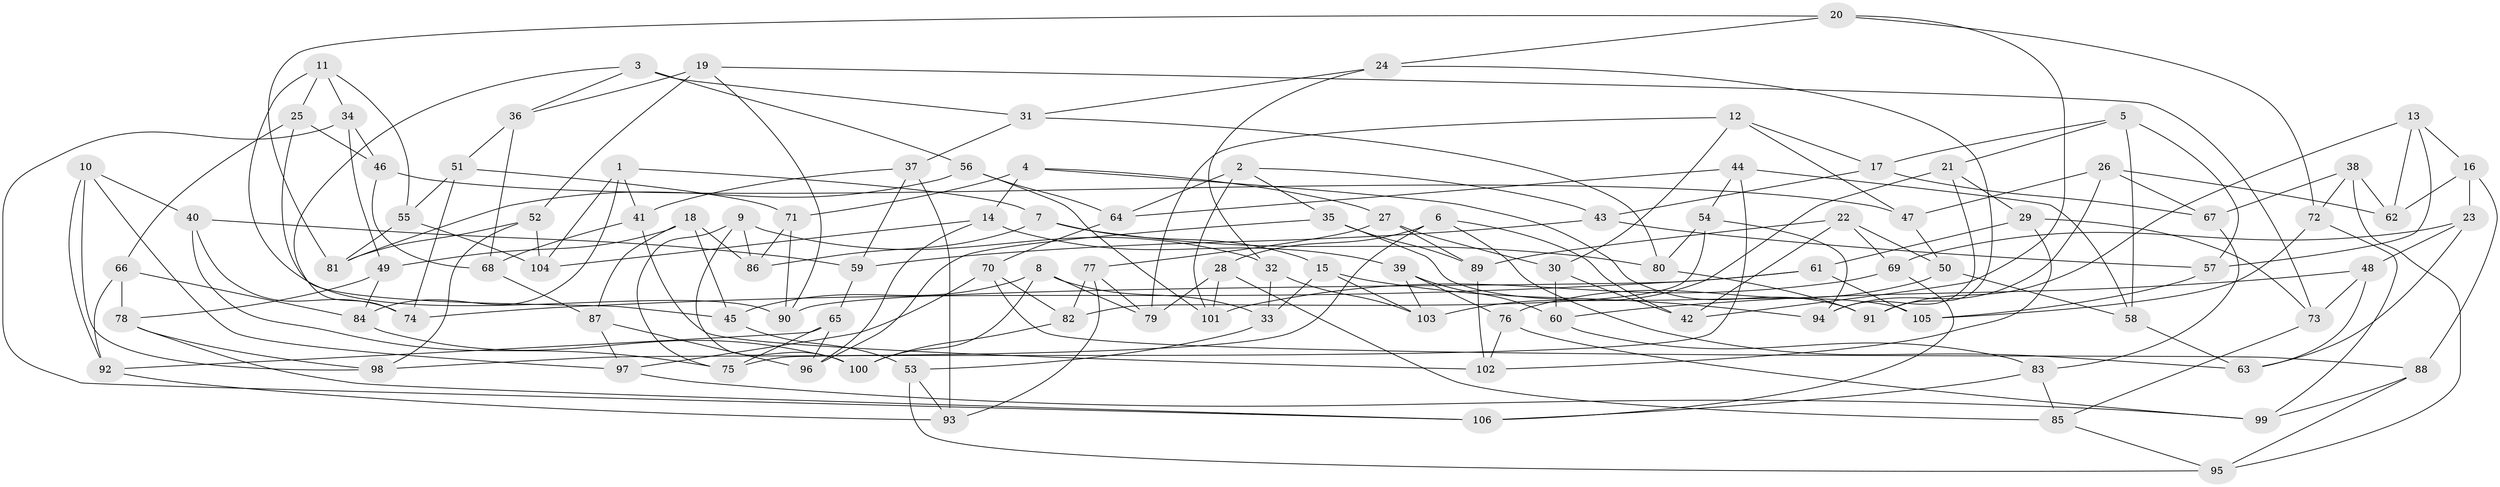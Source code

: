 // coarse degree distribution, {6: 0.546875, 5: 0.109375, 4: 0.328125, 3: 0.015625}
// Generated by graph-tools (version 1.1) at 2025/52/02/27/25 19:52:30]
// undirected, 106 vertices, 212 edges
graph export_dot {
graph [start="1"]
  node [color=gray90,style=filled];
  1;
  2;
  3;
  4;
  5;
  6;
  7;
  8;
  9;
  10;
  11;
  12;
  13;
  14;
  15;
  16;
  17;
  18;
  19;
  20;
  21;
  22;
  23;
  24;
  25;
  26;
  27;
  28;
  29;
  30;
  31;
  32;
  33;
  34;
  35;
  36;
  37;
  38;
  39;
  40;
  41;
  42;
  43;
  44;
  45;
  46;
  47;
  48;
  49;
  50;
  51;
  52;
  53;
  54;
  55;
  56;
  57;
  58;
  59;
  60;
  61;
  62;
  63;
  64;
  65;
  66;
  67;
  68;
  69;
  70;
  71;
  72;
  73;
  74;
  75;
  76;
  77;
  78;
  79;
  80;
  81;
  82;
  83;
  84;
  85;
  86;
  87;
  88;
  89;
  90;
  91;
  92;
  93;
  94;
  95;
  96;
  97;
  98;
  99;
  100;
  101;
  102;
  103;
  104;
  105;
  106;
  1 -- 7;
  1 -- 41;
  1 -- 84;
  1 -- 104;
  2 -- 101;
  2 -- 35;
  2 -- 43;
  2 -- 64;
  3 -- 74;
  3 -- 31;
  3 -- 36;
  3 -- 56;
  4 -- 91;
  4 -- 71;
  4 -- 27;
  4 -- 14;
  5 -- 21;
  5 -- 17;
  5 -- 57;
  5 -- 58;
  6 -- 28;
  6 -- 63;
  6 -- 98;
  6 -- 42;
  7 -- 80;
  7 -- 15;
  7 -- 86;
  8 -- 33;
  8 -- 79;
  8 -- 45;
  8 -- 100;
  9 -- 86;
  9 -- 75;
  9 -- 32;
  9 -- 100;
  10 -- 92;
  10 -- 40;
  10 -- 98;
  10 -- 97;
  11 -- 25;
  11 -- 90;
  11 -- 55;
  11 -- 34;
  12 -- 17;
  12 -- 79;
  12 -- 30;
  12 -- 47;
  13 -- 91;
  13 -- 57;
  13 -- 16;
  13 -- 62;
  14 -- 104;
  14 -- 96;
  14 -- 39;
  15 -- 33;
  15 -- 103;
  15 -- 94;
  16 -- 62;
  16 -- 88;
  16 -- 23;
  17 -- 43;
  17 -- 67;
  18 -- 86;
  18 -- 49;
  18 -- 45;
  18 -- 87;
  19 -- 90;
  19 -- 36;
  19 -- 73;
  19 -- 52;
  20 -- 24;
  20 -- 72;
  20 -- 81;
  20 -- 42;
  21 -- 94;
  21 -- 29;
  21 -- 103;
  22 -- 69;
  22 -- 50;
  22 -- 89;
  22 -- 42;
  23 -- 69;
  23 -- 63;
  23 -- 48;
  24 -- 31;
  24 -- 91;
  24 -- 32;
  25 -- 45;
  25 -- 66;
  25 -- 46;
  26 -- 67;
  26 -- 47;
  26 -- 94;
  26 -- 62;
  27 -- 89;
  27 -- 77;
  27 -- 30;
  28 -- 85;
  28 -- 79;
  28 -- 101;
  29 -- 73;
  29 -- 102;
  29 -- 61;
  30 -- 42;
  30 -- 60;
  31 -- 37;
  31 -- 80;
  32 -- 103;
  32 -- 33;
  33 -- 53;
  34 -- 46;
  34 -- 49;
  34 -- 106;
  35 -- 89;
  35 -- 105;
  35 -- 96;
  36 -- 68;
  36 -- 51;
  37 -- 41;
  37 -- 93;
  37 -- 59;
  38 -- 62;
  38 -- 95;
  38 -- 67;
  38 -- 72;
  39 -- 76;
  39 -- 60;
  39 -- 103;
  40 -- 59;
  40 -- 74;
  40 -- 75;
  41 -- 68;
  41 -- 102;
  43 -- 59;
  43 -- 57;
  44 -- 54;
  44 -- 75;
  44 -- 58;
  44 -- 64;
  45 -- 53;
  46 -- 68;
  46 -- 47;
  47 -- 50;
  48 -- 73;
  48 -- 63;
  48 -- 60;
  49 -- 84;
  49 -- 78;
  50 -- 76;
  50 -- 58;
  51 -- 55;
  51 -- 74;
  51 -- 71;
  52 -- 81;
  52 -- 98;
  52 -- 104;
  53 -- 93;
  53 -- 95;
  54 -- 94;
  54 -- 82;
  54 -- 80;
  55 -- 104;
  55 -- 81;
  56 -- 101;
  56 -- 81;
  56 -- 64;
  57 -- 105;
  58 -- 63;
  59 -- 65;
  60 -- 83;
  61 -- 90;
  61 -- 74;
  61 -- 105;
  64 -- 70;
  65 -- 75;
  65 -- 96;
  65 -- 92;
  66 -- 92;
  66 -- 78;
  66 -- 84;
  67 -- 83;
  68 -- 87;
  69 -- 106;
  69 -- 101;
  70 -- 82;
  70 -- 88;
  70 -- 97;
  71 -- 90;
  71 -- 86;
  72 -- 105;
  72 -- 99;
  73 -- 85;
  76 -- 102;
  76 -- 99;
  77 -- 93;
  77 -- 82;
  77 -- 79;
  78 -- 106;
  78 -- 98;
  80 -- 91;
  82 -- 100;
  83 -- 106;
  83 -- 85;
  84 -- 100;
  85 -- 95;
  87 -- 97;
  87 -- 96;
  88 -- 99;
  88 -- 95;
  89 -- 102;
  92 -- 93;
  97 -- 99;
}
